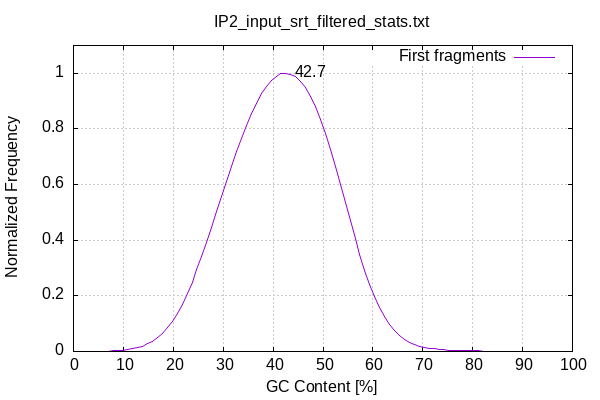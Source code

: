 
            set terminal png size 600,400 truecolor
            set output "/home/qianhui/deaf1_chipseq/data/02_data_processed/samplestats/IP2_input_srt_filtered_stats/gc-content.png"
            set grid xtics ytics y2tics back lc rgb "#cccccc"
            set title "IP2_input_srt_filtered_stats.txt" noenhanced
            set ylabel "Normalized Frequency"
            set xlabel "GC Content [%]"
            set yrange [0:1.1]
            set label sprintf("%.1f",42.71) at 42.71,1 front offset 1,0
            plot '-' smooth csplines with lines lc 1 title 'First fragments' 
        0	0.000037
2	0.000151
4	0.000463
6	0.001125
8	0.002465
10	0.005055
12	0.010374
14	0.020656
16	0.039047
18	0.069223
20	0.114721
22	0.178168
24	0.259580
26	0.355320
28	0.462447
30	0.573288
32	0.682100
34	0.783636
36	0.869677
38	0.937342
40	0.979678
42	1.000000
44	0.993402
46	0.960621
48	0.899315
50	0.810018
52	0.694029
54	0.565629
56	0.433696
58	0.313987
60	0.214425
62	0.137380
64	0.083304
66	0.048502
68	0.027625
70	0.015869
72	0.009715
74	0.006347
76	0.004306
78	0.003116
80	0.002272
82	0.001528
84	0.001027
86	0.000612
88	0.000346
90	0.000176
92	0.000070
94	0.000024
96	0.000011
98	0.000002
end
